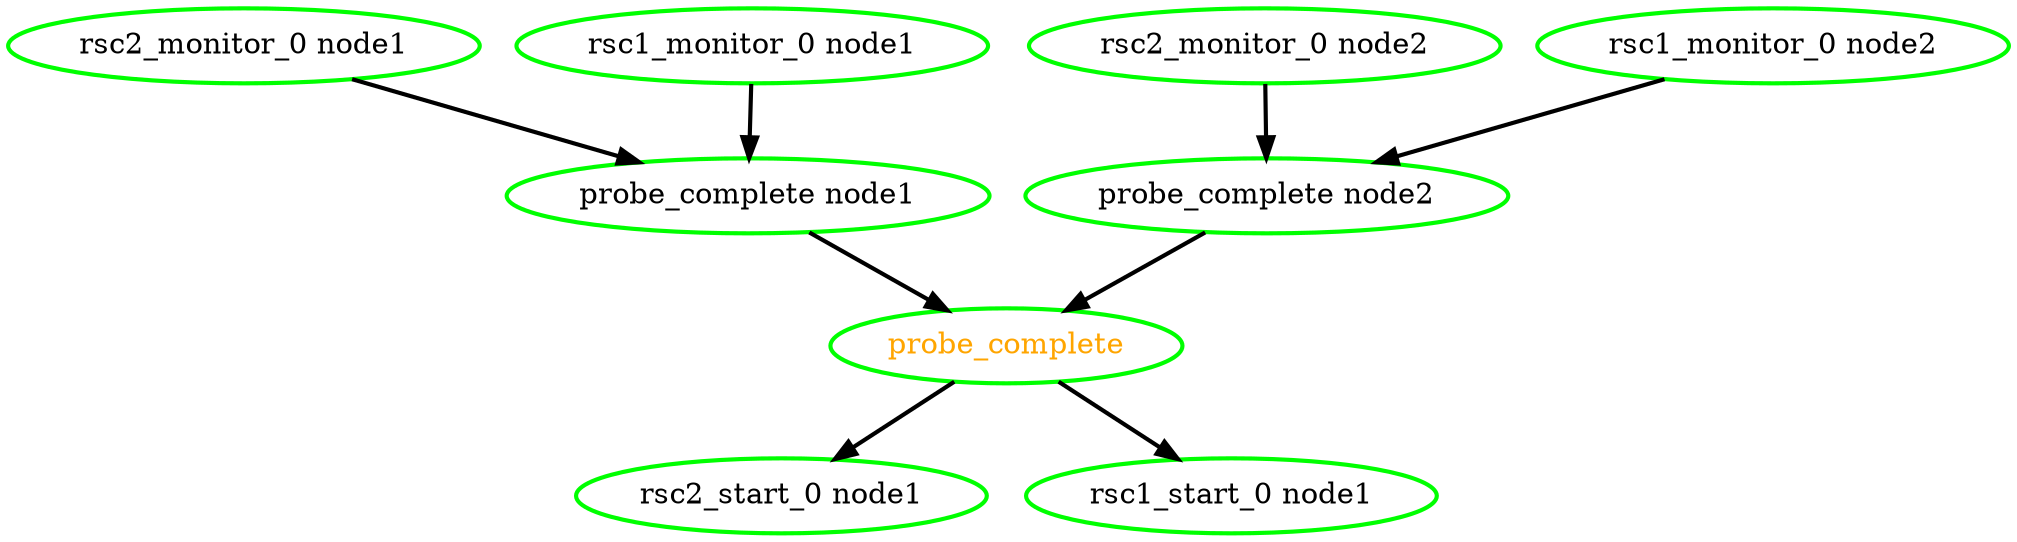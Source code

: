 digraph "g" {
	size = "30,30"
"probe_complete" [ style=bold color="green" fontcolor="orange" ]
"probe_complete node1" [ style=bold color="green" fontcolor="black" ]
"rsc2_monitor_0 node1" [ style=bold color="green" fontcolor="black" ]
"rsc1_monitor_0 node1" [ style=bold color="green" fontcolor="black" ]
"probe_complete node2" [ style=bold color="green" fontcolor="black" ]
"rsc2_monitor_0 node2" [ style=bold color="green" fontcolor="black" ]
"rsc1_monitor_0 node2" [ style=bold color="green" fontcolor="black" ]
"rsc2_start_0 node1" [ style=bold color="green" fontcolor="black" ]
"rsc1_start_0 node1" [ style=bold color="green" fontcolor="black" ]
"probe_complete node1" -> "probe_complete" [ style = bold]
"probe_complete node2" -> "probe_complete" [ style = bold]
"rsc2_monitor_0 node1" -> "probe_complete node1" [ style = bold]
"rsc1_monitor_0 node1" -> "probe_complete node1" [ style = bold]
"rsc2_monitor_0 node2" -> "probe_complete node2" [ style = bold]
"rsc1_monitor_0 node2" -> "probe_complete node2" [ style = bold]
"probe_complete" -> "rsc2_start_0 node1" [ style = bold]
"probe_complete" -> "rsc1_start_0 node1" [ style = bold]
}
